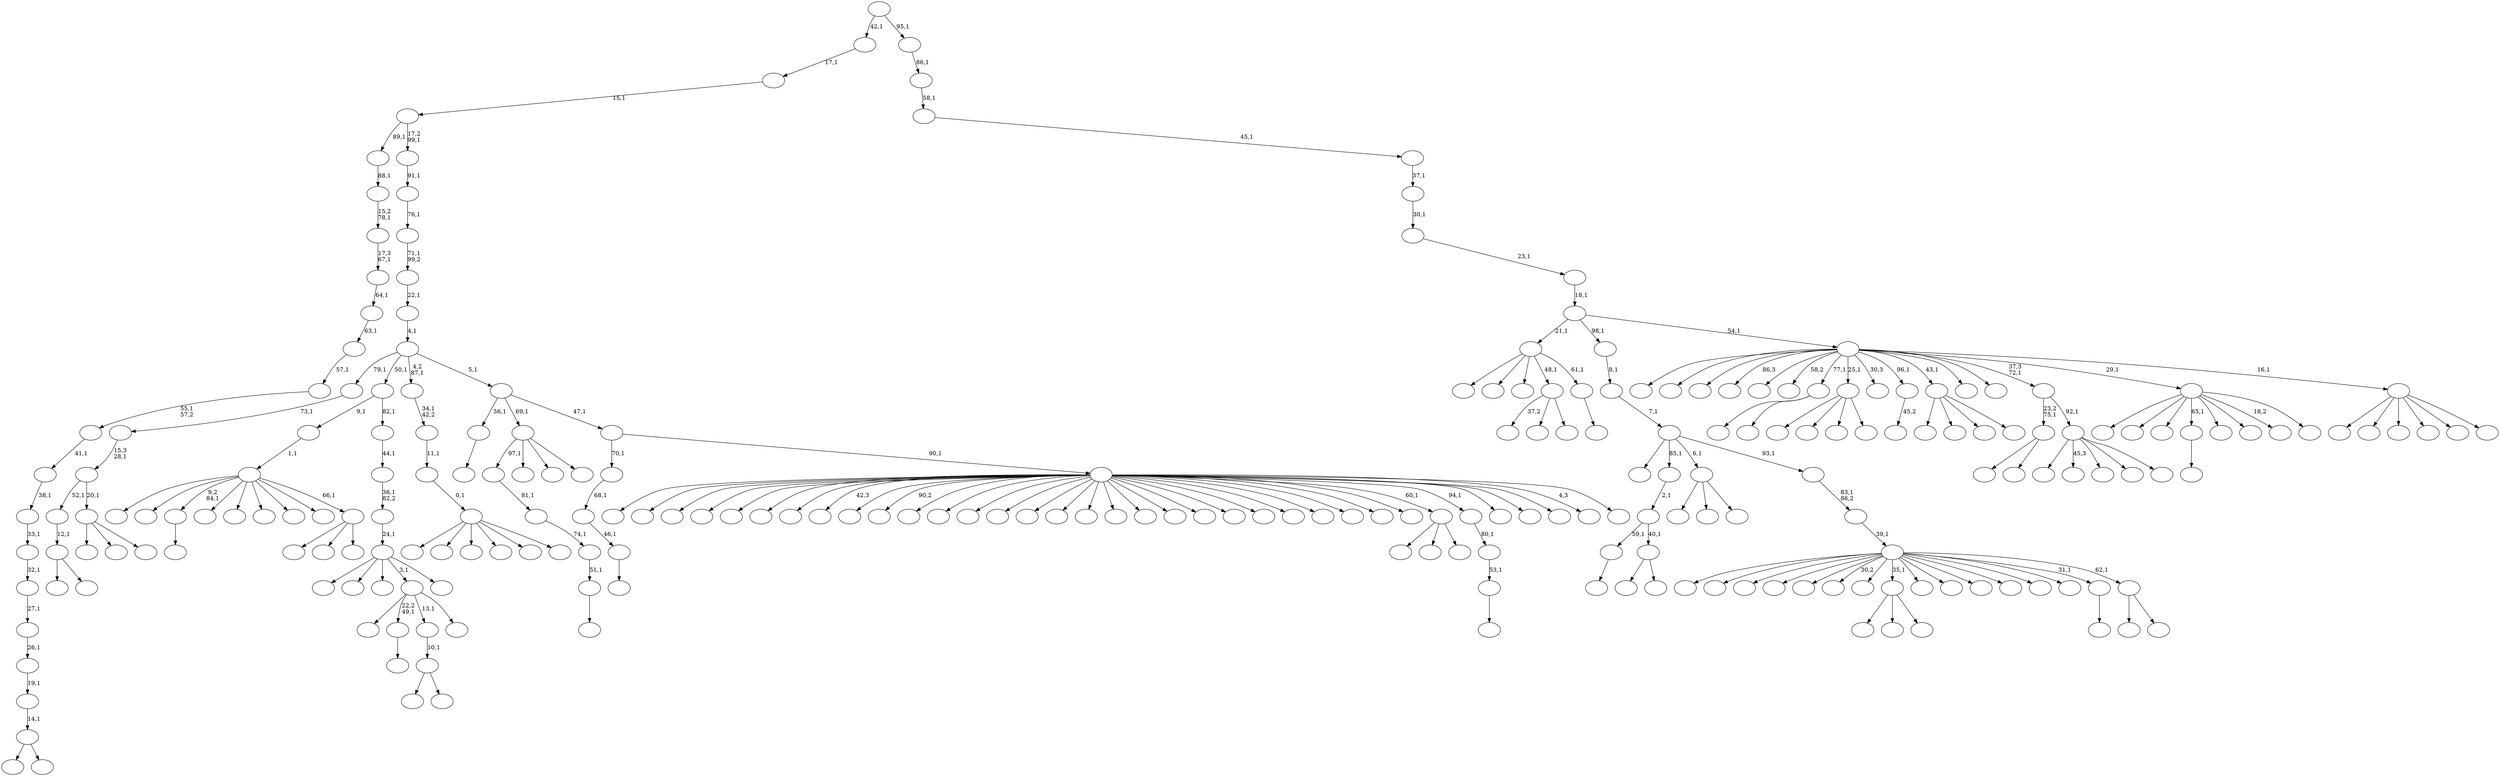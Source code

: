 digraph T {
	250 [label=""]
	249 [label=""]
	248 [label=""]
	247 [label=""]
	246 [label=""]
	245 [label=""]
	244 [label=""]
	243 [label=""]
	242 [label=""]
	241 [label=""]
	240 [label=""]
	239 [label=""]
	238 [label=""]
	237 [label=""]
	236 [label=""]
	235 [label=""]
	234 [label=""]
	233 [label=""]
	232 [label=""]
	231 [label=""]
	230 [label=""]
	229 [label=""]
	228 [label=""]
	227 [label=""]
	226 [label=""]
	225 [label=""]
	224 [label=""]
	223 [label=""]
	222 [label=""]
	221 [label=""]
	220 [label=""]
	219 [label=""]
	218 [label=""]
	217 [label=""]
	216 [label=""]
	215 [label=""]
	214 [label=""]
	213 [label=""]
	212 [label=""]
	211 [label=""]
	210 [label=""]
	209 [label=""]
	208 [label=""]
	207 [label=""]
	206 [label=""]
	205 [label=""]
	204 [label=""]
	203 [label=""]
	202 [label=""]
	201 [label=""]
	200 [label=""]
	199 [label=""]
	198 [label=""]
	197 [label=""]
	196 [label=""]
	195 [label=""]
	194 [label=""]
	193 [label=""]
	192 [label=""]
	191 [label=""]
	190 [label=""]
	189 [label=""]
	188 [label=""]
	187 [label=""]
	186 [label=""]
	185 [label=""]
	184 [label=""]
	183 [label=""]
	182 [label=""]
	181 [label=""]
	180 [label=""]
	179 [label=""]
	178 [label=""]
	177 [label=""]
	176 [label=""]
	175 [label=""]
	174 [label=""]
	173 [label=""]
	172 [label=""]
	171 [label=""]
	170 [label=""]
	169 [label=""]
	168 [label=""]
	167 [label=""]
	166 [label=""]
	165 [label=""]
	164 [label=""]
	163 [label=""]
	162 [label=""]
	161 [label=""]
	160 [label=""]
	159 [label=""]
	158 [label=""]
	157 [label=""]
	156 [label=""]
	155 [label=""]
	154 [label=""]
	153 [label=""]
	152 [label=""]
	151 [label=""]
	150 [label=""]
	149 [label=""]
	148 [label=""]
	147 [label=""]
	146 [label=""]
	145 [label=""]
	144 [label=""]
	143 [label=""]
	142 [label=""]
	141 [label=""]
	140 [label=""]
	139 [label=""]
	138 [label=""]
	137 [label=""]
	136 [label=""]
	135 [label=""]
	134 [label=""]
	133 [label=""]
	132 [label=""]
	131 [label=""]
	130 [label=""]
	129 [label=""]
	128 [label=""]
	127 [label=""]
	126 [label=""]
	125 [label=""]
	124 [label=""]
	123 [label=""]
	122 [label=""]
	121 [label=""]
	120 [label=""]
	119 [label=""]
	118 [label=""]
	117 [label=""]
	116 [label=""]
	115 [label=""]
	114 [label=""]
	113 [label=""]
	112 [label=""]
	111 [label=""]
	110 [label=""]
	109 [label=""]
	108 [label=""]
	107 [label=""]
	106 [label=""]
	105 [label=""]
	104 [label=""]
	103 [label=""]
	102 [label=""]
	101 [label=""]
	100 [label=""]
	99 [label=""]
	98 [label=""]
	97 [label=""]
	96 [label=""]
	95 [label=""]
	94 [label=""]
	93 [label=""]
	92 [label=""]
	91 [label=""]
	90 [label=""]
	89 [label=""]
	88 [label=""]
	87 [label=""]
	86 [label=""]
	85 [label=""]
	84 [label=""]
	83 [label=""]
	82 [label=""]
	81 [label=""]
	80 [label=""]
	79 [label=""]
	78 [label=""]
	77 [label=""]
	76 [label=""]
	75 [label=""]
	74 [label=""]
	73 [label=""]
	72 [label=""]
	71 [label=""]
	70 [label=""]
	69 [label=""]
	68 [label=""]
	67 [label=""]
	66 [label=""]
	65 [label=""]
	64 [label=""]
	63 [label=""]
	62 [label=""]
	61 [label=""]
	60 [label=""]
	59 [label=""]
	58 [label=""]
	57 [label=""]
	56 [label=""]
	55 [label=""]
	54 [label=""]
	53 [label=""]
	52 [label=""]
	51 [label=""]
	50 [label=""]
	49 [label=""]
	48 [label=""]
	47 [label=""]
	46 [label=""]
	45 [label=""]
	44 [label=""]
	43 [label=""]
	42 [label=""]
	41 [label=""]
	40 [label=""]
	39 [label=""]
	38 [label=""]
	37 [label=""]
	36 [label=""]
	35 [label=""]
	34 [label=""]
	33 [label=""]
	32 [label=""]
	31 [label=""]
	30 [label=""]
	29 [label=""]
	28 [label=""]
	27 [label=""]
	26 [label=""]
	25 [label=""]
	24 [label=""]
	23 [label=""]
	22 [label=""]
	21 [label=""]
	20 [label=""]
	19 [label=""]
	18 [label=""]
	17 [label=""]
	16 [label=""]
	15 [label=""]
	14 [label=""]
	13 [label=""]
	12 [label=""]
	11 [label=""]
	10 [label=""]
	9 [label=""]
	8 [label=""]
	7 [label=""]
	6 [label=""]
	5 [label=""]
	4 [label=""]
	3 [label=""]
	2 [label=""]
	1 [label=""]
	0 [label=""]
	241 -> 242 [label=""]
	221 -> 222 [label=""]
	220 -> 221 [label="46,1"]
	219 -> 220 [label="68,1"]
	214 -> 215 [label=""]
	211 -> 212 [label=""]
	198 -> 199 [label=""]
	195 -> 210 [label=""]
	195 -> 196 [label=""]
	194 -> 198 [label="59,1"]
	194 -> 195 [label="40,1"]
	193 -> 194 [label="2,1"]
	179 -> 180 [label=""]
	178 -> 179 [label="51,1"]
	177 -> 178 [label="74,1"]
	176 -> 177 [label="81,1"]
	148 -> 168 [label=""]
	148 -> 149 [label=""]
	147 -> 148 [label="12,1"]
	144 -> 145 [label=""]
	142 -> 176 [label="97,1"]
	142 -> 172 [label=""]
	142 -> 157 [label=""]
	142 -> 143 [label=""]
	136 -> 234 [label=""]
	136 -> 137 [label=""]
	135 -> 136 [label="14,1"]
	134 -> 135 [label="19,1"]
	133 -> 134 [label="26,1"]
	132 -> 133 [label="27,1"]
	131 -> 132 [label="32,1"]
	130 -> 131 [label="33,1"]
	129 -> 130 [label="38,1"]
	128 -> 129 [label="41,1"]
	127 -> 128 [label="55,1\n57,2"]
	126 -> 127 [label="57,1"]
	125 -> 126 [label="63,1"]
	124 -> 125 [label="64,1"]
	123 -> 124 [label="17,3\n67,1"]
	122 -> 123 [label="15,2\n78,1"]
	121 -> 122 [label="88,1"]
	119 -> 173 [label=""]
	119 -> 120 [label=""]
	114 -> 246 [label=""]
	114 -> 197 [label=""]
	114 -> 115 [label=""]
	109 -> 228 [label=""]
	109 -> 154 [label=""]
	109 -> 110 [label=""]
	108 -> 147 [label="52,1"]
	108 -> 109 [label="20,1"]
	107 -> 108 [label="15,3\n28,1"]
	106 -> 107 [label="73,1"]
	101 -> 186 [label=""]
	101 -> 102 [label=""]
	98 -> 165 [label=""]
	98 -> 99 [label=""]
	97 -> 98 [label="10,1"]
	92 -> 248 [label=""]
	92 -> 160 [label=""]
	92 -> 93 [label=""]
	91 -> 247 [label=""]
	91 -> 244 [label=""]
	91 -> 241 [label="9,2\n84,1"]
	91 -> 226 [label=""]
	91 -> 204 [label=""]
	91 -> 190 [label=""]
	91 -> 175 [label=""]
	91 -> 156 [label=""]
	91 -> 92 [label="66,1"]
	90 -> 91 [label="1,1"]
	88 -> 174 [label=""]
	88 -> 153 [label=""]
	88 -> 104 [label=""]
	88 -> 89 [label=""]
	81 -> 82 [label="45,2"]
	78 -> 184 [label=""]
	78 -> 144 [label="22,2\n49,1"]
	78 -> 97 [label="13,1"]
	78 -> 79 [label=""]
	72 -> 245 [label=""]
	72 -> 238 [label=""]
	72 -> 158 [label=""]
	72 -> 73 [label=""]
	69 -> 227 [label="37,2"]
	69 -> 162 [label=""]
	69 -> 70 [label=""]
	66 -> 229 [label=""]
	66 -> 169 [label=""]
	66 -> 87 [label=""]
	66 -> 78 [label="3,1"]
	66 -> 67 [label=""]
	65 -> 66 [label="24,1"]
	64 -> 65 [label="36,1\n82,2"]
	63 -> 64 [label="44,1"]
	62 -> 90 [label="9,1"]
	62 -> 63 [label="82,1"]
	60 -> 231 [label=""]
	60 -> 117 [label=""]
	60 -> 61 [label=""]
	58 -> 59 [label=""]
	57 -> 58 [label="53,1"]
	56 -> 57 [label="80,1"]
	51 -> 183 [label=""]
	51 -> 112 [label=""]
	51 -> 52 [label=""]
	49 -> 232 [label=""]
	49 -> 203 [label="45,3"]
	49 -> 152 [label=""]
	49 -> 83 [label=""]
	49 -> 50 [label=""]
	48 -> 119 [label="23,2\n75,1"]
	48 -> 49 [label="92,1"]
	45 -> 236 [label=""]
	45 -> 218 [label=""]
	45 -> 217 [label=""]
	45 -> 214 [label="65,1"]
	45 -> 188 [label=""]
	45 -> 170 [label=""]
	45 -> 103 [label="18,2"]
	45 -> 46 [label=""]
	42 -> 43 [label=""]
	41 -> 207 [label=""]
	41 -> 167 [label=""]
	41 -> 105 [label=""]
	41 -> 69 [label="48,1"]
	41 -> 42 [label="61,1"]
	38 -> 225 [label=""]
	38 -> 155 [label=""]
	38 -> 138 [label=""]
	38 -> 111 [label=""]
	38 -> 44 [label=""]
	38 -> 39 [label=""]
	37 -> 38 [label="0,1"]
	36 -> 37 [label="11,1"]
	35 -> 36 [label="34,1\n42,2"]
	33 -> 249 [label=""]
	33 -> 239 [label=""]
	33 -> 233 [label=""]
	33 -> 230 [label=""]
	33 -> 224 [label=""]
	33 -> 223 [label=""]
	33 -> 216 [label=""]
	33 -> 213 [label="42,3"]
	33 -> 209 [label=""]
	33 -> 202 [label="90,2"]
	33 -> 201 [label=""]
	33 -> 182 [label=""]
	33 -> 166 [label=""]
	33 -> 163 [label=""]
	33 -> 161 [label=""]
	33 -> 159 [label=""]
	33 -> 151 [label=""]
	33 -> 146 [label=""]
	33 -> 140 [label=""]
	33 -> 139 [label=""]
	33 -> 118 [label=""]
	33 -> 100 [label=""]
	33 -> 94 [label=""]
	33 -> 80 [label=""]
	33 -> 77 [label=""]
	33 -> 76 [label=""]
	33 -> 75 [label=""]
	33 -> 71 [label=""]
	33 -> 60 [label="60,1"]
	33 -> 56 [label="94,1"]
	33 -> 55 [label=""]
	33 -> 54 [label=""]
	33 -> 47 [label=""]
	33 -> 40 [label="4,3"]
	33 -> 34 [label=""]
	32 -> 219 [label="70,1"]
	32 -> 33 [label="90,1"]
	31 -> 211 [label="56,1"]
	31 -> 142 [label="69,1"]
	31 -> 32 [label="47,1"]
	30 -> 106 [label="79,1"]
	30 -> 62 [label="50,1"]
	30 -> 35 [label="4,2\n87,1"]
	30 -> 31 [label="5,1"]
	29 -> 30 [label="4,1"]
	28 -> 29 [label="22,1"]
	27 -> 28 [label="71,1\n99,2"]
	26 -> 27 [label="76,1"]
	25 -> 26 [label="91,1"]
	24 -> 121 [label="89,1"]
	24 -> 25 [label="17,2\n99,1"]
	23 -> 24 [label="15,1"]
	22 -> 23 [label="17,1"]
	20 -> 21 [label=""]
	18 -> 192 [label=""]
	18 -> 19 [label=""]
	17 -> 243 [label=""]
	17 -> 237 [label=""]
	17 -> 235 [label=""]
	17 -> 205 [label=""]
	17 -> 171 [label=""]
	17 -> 141 [label="30,2"]
	17 -> 116 [label=""]
	17 -> 114 [label="35,1"]
	17 -> 113 [label=""]
	17 -> 96 [label=""]
	17 -> 95 [label=""]
	17 -> 86 [label=""]
	17 -> 85 [label=""]
	17 -> 74 [label=""]
	17 -> 20 [label="31,1"]
	17 -> 18 [label="62,1"]
	16 -> 17 [label="39,1"]
	15 -> 16 [label="83,1\n86,2"]
	14 -> 240 [label=""]
	14 -> 193 [label="85,1"]
	14 -> 51 [label="6,1"]
	14 -> 15 [label="93,1"]
	13 -> 14 [label="7,1"]
	12 -> 13 [label="8,1"]
	10 -> 250 [label=""]
	10 -> 208 [label=""]
	10 -> 200 [label=""]
	10 -> 181 [label=""]
	10 -> 150 [label=""]
	10 -> 11 [label=""]
	9 -> 206 [label=""]
	9 -> 191 [label=""]
	9 -> 189 [label=""]
	9 -> 187 [label="86,3"]
	9 -> 185 [label=""]
	9 -> 164 [label="58,2"]
	9 -> 101 [label="77,1"]
	9 -> 88 [label="25,1"]
	9 -> 84 [label="30,3"]
	9 -> 81 [label="96,1"]
	9 -> 72 [label="43,1"]
	9 -> 68 [label=""]
	9 -> 53 [label=""]
	9 -> 48 [label="37,3\n72,1"]
	9 -> 45 [label="29,1"]
	9 -> 10 [label="16,1"]
	8 -> 41 [label="21,1"]
	8 -> 12 [label="98,1"]
	8 -> 9 [label="54,1"]
	7 -> 8 [label="18,1"]
	6 -> 7 [label="23,1"]
	5 -> 6 [label="30,1"]
	4 -> 5 [label="37,1"]
	3 -> 4 [label="45,1"]
	2 -> 3 [label="58,1"]
	1 -> 2 [label="86,1"]
	0 -> 22 [label="42,1"]
	0 -> 1 [label="95,1"]
}
